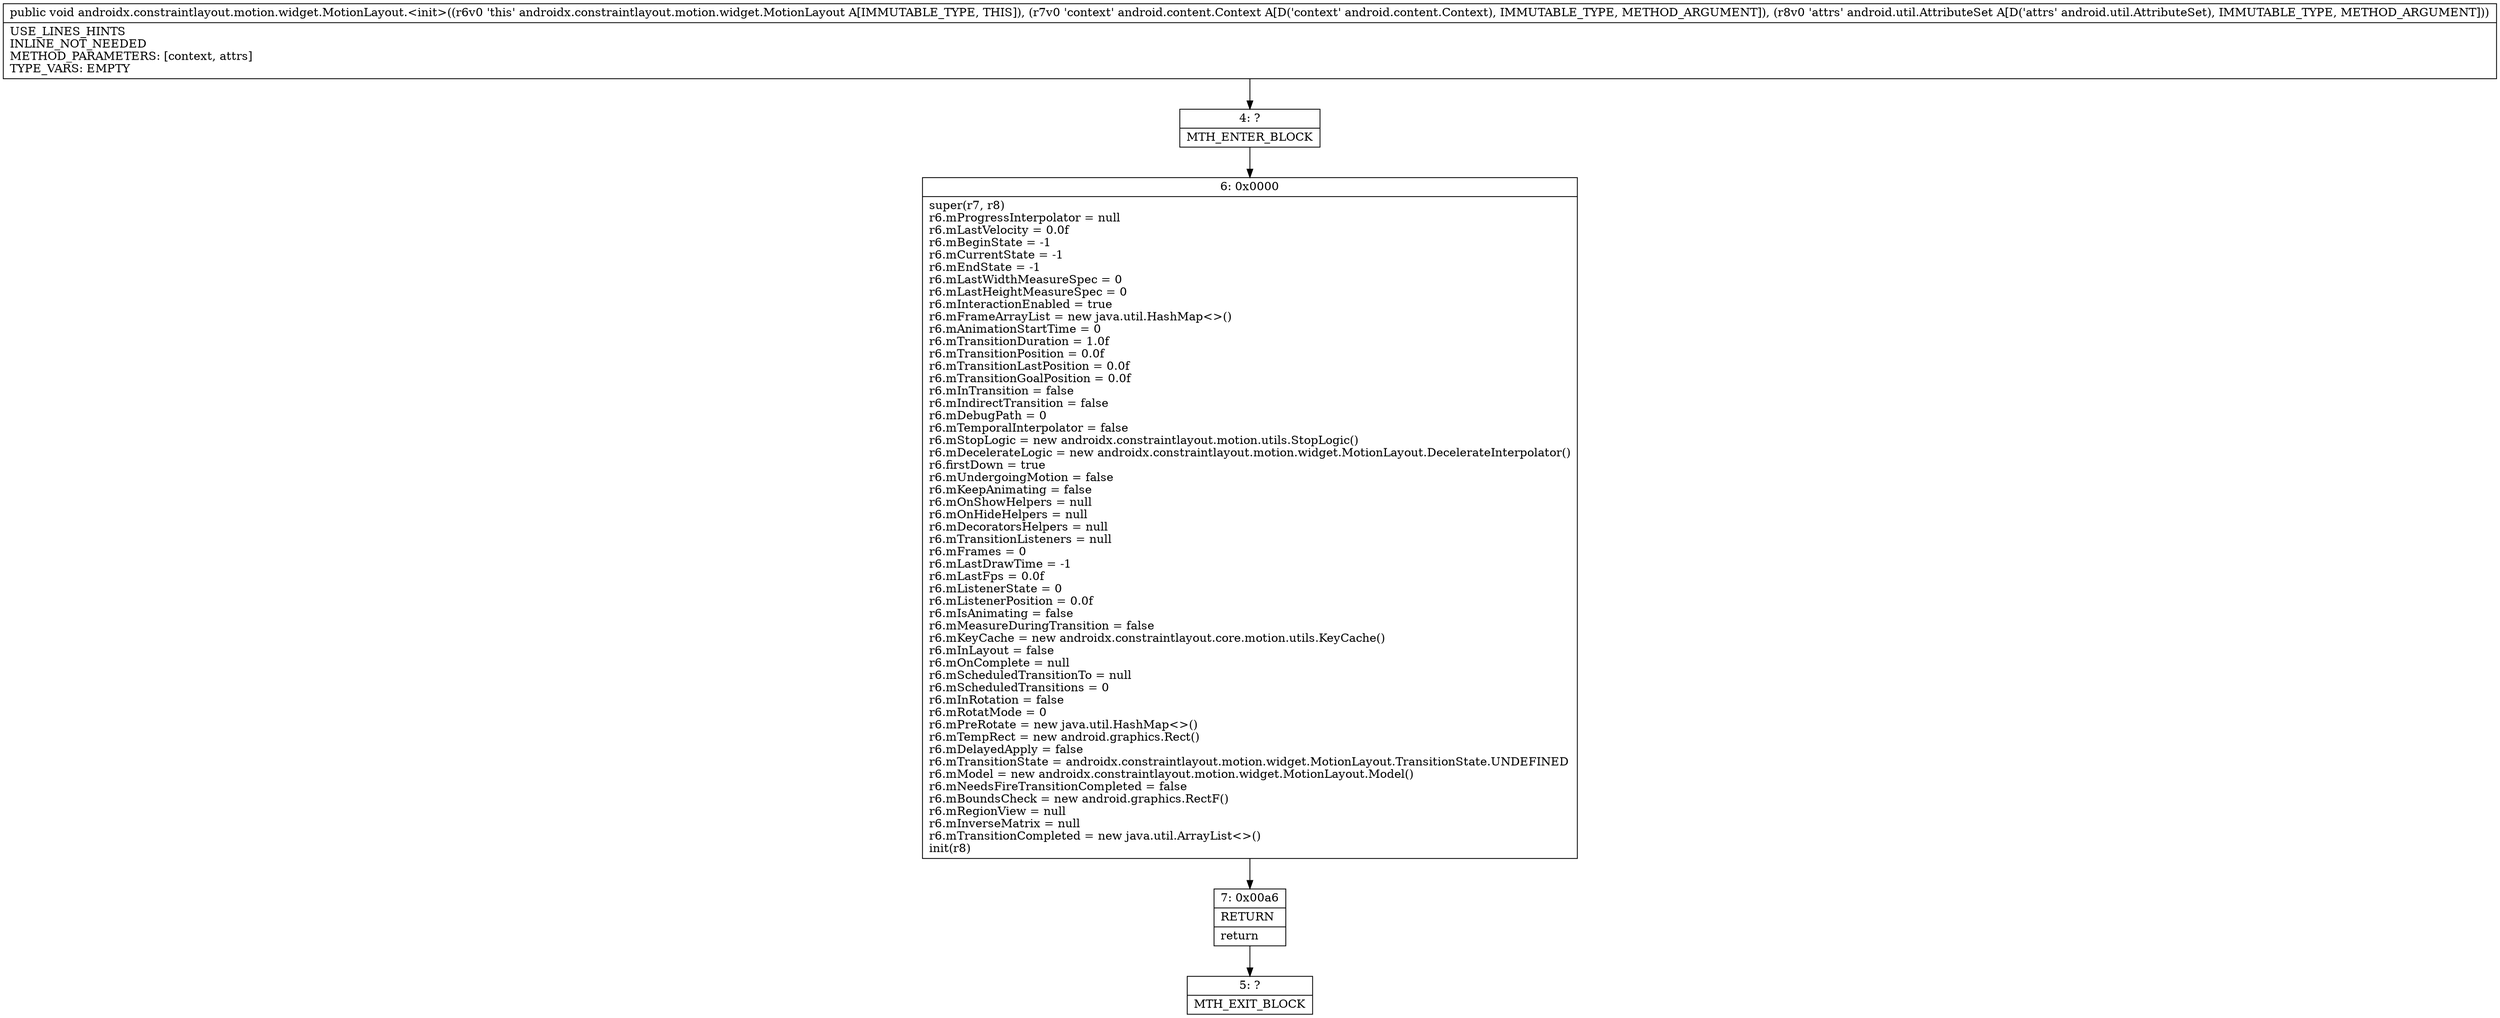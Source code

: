 digraph "CFG forandroidx.constraintlayout.motion.widget.MotionLayout.\<init\>(Landroid\/content\/Context;Landroid\/util\/AttributeSet;)V" {
Node_4 [shape=record,label="{4\:\ ?|MTH_ENTER_BLOCK\l}"];
Node_6 [shape=record,label="{6\:\ 0x0000|super(r7, r8)\lr6.mProgressInterpolator = null\lr6.mLastVelocity = 0.0f\lr6.mBeginState = \-1\lr6.mCurrentState = \-1\lr6.mEndState = \-1\lr6.mLastWidthMeasureSpec = 0\lr6.mLastHeightMeasureSpec = 0\lr6.mInteractionEnabled = true\lr6.mFrameArrayList = new java.util.HashMap\<\>()\lr6.mAnimationStartTime = 0\lr6.mTransitionDuration = 1.0f\lr6.mTransitionPosition = 0.0f\lr6.mTransitionLastPosition = 0.0f\lr6.mTransitionGoalPosition = 0.0f\lr6.mInTransition = false\lr6.mIndirectTransition = false\lr6.mDebugPath = 0\lr6.mTemporalInterpolator = false\lr6.mStopLogic = new androidx.constraintlayout.motion.utils.StopLogic()\lr6.mDecelerateLogic = new androidx.constraintlayout.motion.widget.MotionLayout.DecelerateInterpolator()\lr6.firstDown = true\lr6.mUndergoingMotion = false\lr6.mKeepAnimating = false\lr6.mOnShowHelpers = null\lr6.mOnHideHelpers = null\lr6.mDecoratorsHelpers = null\lr6.mTransitionListeners = null\lr6.mFrames = 0\lr6.mLastDrawTime = \-1\lr6.mLastFps = 0.0f\lr6.mListenerState = 0\lr6.mListenerPosition = 0.0f\lr6.mIsAnimating = false\lr6.mMeasureDuringTransition = false\lr6.mKeyCache = new androidx.constraintlayout.core.motion.utils.KeyCache()\lr6.mInLayout = false\lr6.mOnComplete = null\lr6.mScheduledTransitionTo = null\lr6.mScheduledTransitions = 0\lr6.mInRotation = false\lr6.mRotatMode = 0\lr6.mPreRotate = new java.util.HashMap\<\>()\lr6.mTempRect = new android.graphics.Rect()\lr6.mDelayedApply = false\lr6.mTransitionState = androidx.constraintlayout.motion.widget.MotionLayout.TransitionState.UNDEFINED\lr6.mModel = new androidx.constraintlayout.motion.widget.MotionLayout.Model()\lr6.mNeedsFireTransitionCompleted = false\lr6.mBoundsCheck = new android.graphics.RectF()\lr6.mRegionView = null\lr6.mInverseMatrix = null\lr6.mTransitionCompleted = new java.util.ArrayList\<\>()\linit(r8)\l}"];
Node_7 [shape=record,label="{7\:\ 0x00a6|RETURN\l|return\l}"];
Node_5 [shape=record,label="{5\:\ ?|MTH_EXIT_BLOCK\l}"];
MethodNode[shape=record,label="{public void androidx.constraintlayout.motion.widget.MotionLayout.\<init\>((r6v0 'this' androidx.constraintlayout.motion.widget.MotionLayout A[IMMUTABLE_TYPE, THIS]), (r7v0 'context' android.content.Context A[D('context' android.content.Context), IMMUTABLE_TYPE, METHOD_ARGUMENT]), (r8v0 'attrs' android.util.AttributeSet A[D('attrs' android.util.AttributeSet), IMMUTABLE_TYPE, METHOD_ARGUMENT]))  | USE_LINES_HINTS\lINLINE_NOT_NEEDED\lMETHOD_PARAMETERS: [context, attrs]\lTYPE_VARS: EMPTY\l}"];
MethodNode -> Node_4;Node_4 -> Node_6;
Node_6 -> Node_7;
Node_7 -> Node_5;
}

